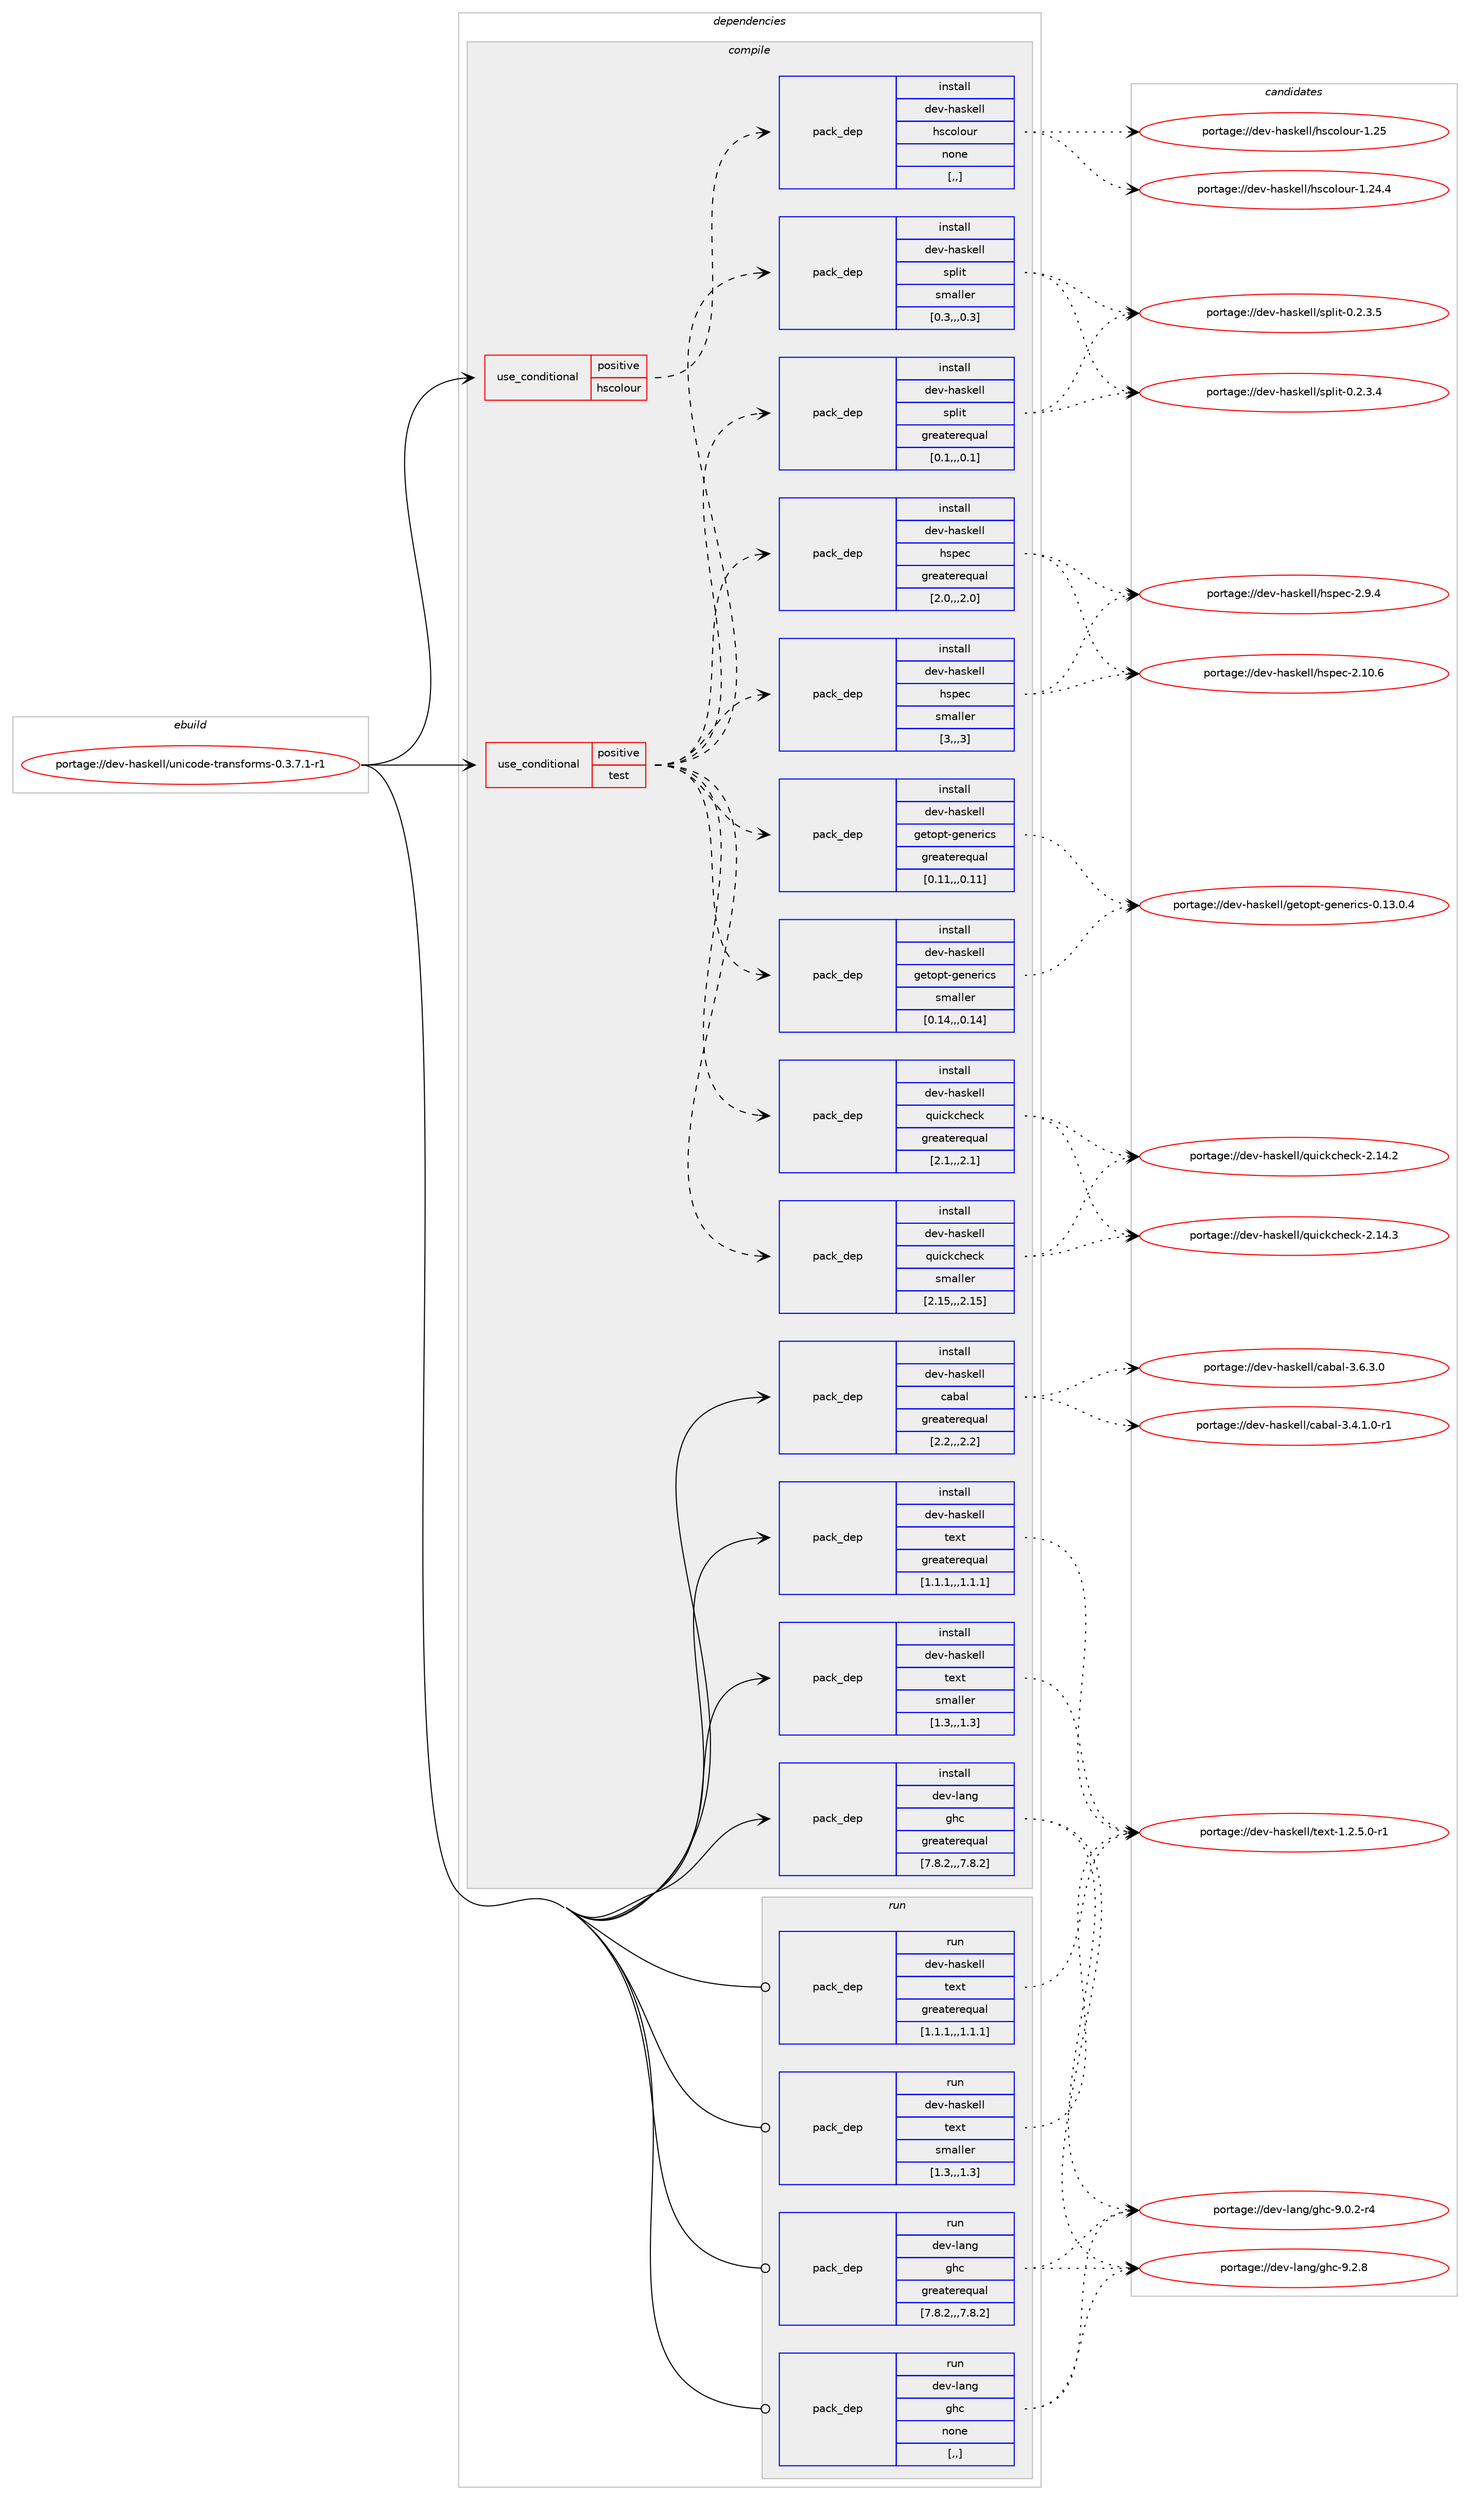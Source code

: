 digraph prolog {

# *************
# Graph options
# *************

newrank=true;
concentrate=true;
compound=true;
graph [rankdir=LR,fontname=Helvetica,fontsize=10,ranksep=1.5];#, ranksep=2.5, nodesep=0.2];
edge  [arrowhead=vee];
node  [fontname=Helvetica,fontsize=10];

# **********
# The ebuild
# **********

subgraph cluster_leftcol {
color=gray;
label=<<i>ebuild</i>>;
id [label="portage://dev-haskell/unicode-transforms-0.3.7.1-r1", color=red, width=4, href="../dev-haskell/unicode-transforms-0.3.7.1-r1.svg"];
}

# ****************
# The dependencies
# ****************

subgraph cluster_midcol {
color=gray;
label=<<i>dependencies</i>>;
subgraph cluster_compile {
fillcolor="#eeeeee";
style=filled;
label=<<i>compile</i>>;
subgraph cond21305 {
dependency90417 [label=<<TABLE BORDER="0" CELLBORDER="1" CELLSPACING="0" CELLPADDING="4"><TR><TD ROWSPAN="3" CELLPADDING="10">use_conditional</TD></TR><TR><TD>positive</TD></TR><TR><TD>hscolour</TD></TR></TABLE>>, shape=none, color=red];
subgraph pack68068 {
dependency90418 [label=<<TABLE BORDER="0" CELLBORDER="1" CELLSPACING="0" CELLPADDING="4" WIDTH="220"><TR><TD ROWSPAN="6" CELLPADDING="30">pack_dep</TD></TR><TR><TD WIDTH="110">install</TD></TR><TR><TD>dev-haskell</TD></TR><TR><TD>hscolour</TD></TR><TR><TD>none</TD></TR><TR><TD>[,,]</TD></TR></TABLE>>, shape=none, color=blue];
}
dependency90417:e -> dependency90418:w [weight=20,style="dashed",arrowhead="vee"];
}
id:e -> dependency90417:w [weight=20,style="solid",arrowhead="vee"];
subgraph cond21306 {
dependency90419 [label=<<TABLE BORDER="0" CELLBORDER="1" CELLSPACING="0" CELLPADDING="4"><TR><TD ROWSPAN="3" CELLPADDING="10">use_conditional</TD></TR><TR><TD>positive</TD></TR><TR><TD>test</TD></TR></TABLE>>, shape=none, color=red];
subgraph pack68069 {
dependency90420 [label=<<TABLE BORDER="0" CELLBORDER="1" CELLSPACING="0" CELLPADDING="4" WIDTH="220"><TR><TD ROWSPAN="6" CELLPADDING="30">pack_dep</TD></TR><TR><TD WIDTH="110">install</TD></TR><TR><TD>dev-haskell</TD></TR><TR><TD>getopt-generics</TD></TR><TR><TD>greaterequal</TD></TR><TR><TD>[0.11,,,0.11]</TD></TR></TABLE>>, shape=none, color=blue];
}
dependency90419:e -> dependency90420:w [weight=20,style="dashed",arrowhead="vee"];
subgraph pack68070 {
dependency90421 [label=<<TABLE BORDER="0" CELLBORDER="1" CELLSPACING="0" CELLPADDING="4" WIDTH="220"><TR><TD ROWSPAN="6" CELLPADDING="30">pack_dep</TD></TR><TR><TD WIDTH="110">install</TD></TR><TR><TD>dev-haskell</TD></TR><TR><TD>getopt-generics</TD></TR><TR><TD>smaller</TD></TR><TR><TD>[0.14,,,0.14]</TD></TR></TABLE>>, shape=none, color=blue];
}
dependency90419:e -> dependency90421:w [weight=20,style="dashed",arrowhead="vee"];
subgraph pack68071 {
dependency90422 [label=<<TABLE BORDER="0" CELLBORDER="1" CELLSPACING="0" CELLPADDING="4" WIDTH="220"><TR><TD ROWSPAN="6" CELLPADDING="30">pack_dep</TD></TR><TR><TD WIDTH="110">install</TD></TR><TR><TD>dev-haskell</TD></TR><TR><TD>hspec</TD></TR><TR><TD>greaterequal</TD></TR><TR><TD>[2.0,,,2.0]</TD></TR></TABLE>>, shape=none, color=blue];
}
dependency90419:e -> dependency90422:w [weight=20,style="dashed",arrowhead="vee"];
subgraph pack68072 {
dependency90423 [label=<<TABLE BORDER="0" CELLBORDER="1" CELLSPACING="0" CELLPADDING="4" WIDTH="220"><TR><TD ROWSPAN="6" CELLPADDING="30">pack_dep</TD></TR><TR><TD WIDTH="110">install</TD></TR><TR><TD>dev-haskell</TD></TR><TR><TD>hspec</TD></TR><TR><TD>smaller</TD></TR><TR><TD>[3,,,3]</TD></TR></TABLE>>, shape=none, color=blue];
}
dependency90419:e -> dependency90423:w [weight=20,style="dashed",arrowhead="vee"];
subgraph pack68073 {
dependency90424 [label=<<TABLE BORDER="0" CELLBORDER="1" CELLSPACING="0" CELLPADDING="4" WIDTH="220"><TR><TD ROWSPAN="6" CELLPADDING="30">pack_dep</TD></TR><TR><TD WIDTH="110">install</TD></TR><TR><TD>dev-haskell</TD></TR><TR><TD>quickcheck</TD></TR><TR><TD>greaterequal</TD></TR><TR><TD>[2.1,,,2.1]</TD></TR></TABLE>>, shape=none, color=blue];
}
dependency90419:e -> dependency90424:w [weight=20,style="dashed",arrowhead="vee"];
subgraph pack68074 {
dependency90425 [label=<<TABLE BORDER="0" CELLBORDER="1" CELLSPACING="0" CELLPADDING="4" WIDTH="220"><TR><TD ROWSPAN="6" CELLPADDING="30">pack_dep</TD></TR><TR><TD WIDTH="110">install</TD></TR><TR><TD>dev-haskell</TD></TR><TR><TD>quickcheck</TD></TR><TR><TD>smaller</TD></TR><TR><TD>[2.15,,,2.15]</TD></TR></TABLE>>, shape=none, color=blue];
}
dependency90419:e -> dependency90425:w [weight=20,style="dashed",arrowhead="vee"];
subgraph pack68075 {
dependency90426 [label=<<TABLE BORDER="0" CELLBORDER="1" CELLSPACING="0" CELLPADDING="4" WIDTH="220"><TR><TD ROWSPAN="6" CELLPADDING="30">pack_dep</TD></TR><TR><TD WIDTH="110">install</TD></TR><TR><TD>dev-haskell</TD></TR><TR><TD>split</TD></TR><TR><TD>greaterequal</TD></TR><TR><TD>[0.1,,,0.1]</TD></TR></TABLE>>, shape=none, color=blue];
}
dependency90419:e -> dependency90426:w [weight=20,style="dashed",arrowhead="vee"];
subgraph pack68076 {
dependency90427 [label=<<TABLE BORDER="0" CELLBORDER="1" CELLSPACING="0" CELLPADDING="4" WIDTH="220"><TR><TD ROWSPAN="6" CELLPADDING="30">pack_dep</TD></TR><TR><TD WIDTH="110">install</TD></TR><TR><TD>dev-haskell</TD></TR><TR><TD>split</TD></TR><TR><TD>smaller</TD></TR><TR><TD>[0.3,,,0.3]</TD></TR></TABLE>>, shape=none, color=blue];
}
dependency90419:e -> dependency90427:w [weight=20,style="dashed",arrowhead="vee"];
}
id:e -> dependency90419:w [weight=20,style="solid",arrowhead="vee"];
subgraph pack68077 {
dependency90428 [label=<<TABLE BORDER="0" CELLBORDER="1" CELLSPACING="0" CELLPADDING="4" WIDTH="220"><TR><TD ROWSPAN="6" CELLPADDING="30">pack_dep</TD></TR><TR><TD WIDTH="110">install</TD></TR><TR><TD>dev-haskell</TD></TR><TR><TD>cabal</TD></TR><TR><TD>greaterequal</TD></TR><TR><TD>[2.2,,,2.2]</TD></TR></TABLE>>, shape=none, color=blue];
}
id:e -> dependency90428:w [weight=20,style="solid",arrowhead="vee"];
subgraph pack68078 {
dependency90429 [label=<<TABLE BORDER="0" CELLBORDER="1" CELLSPACING="0" CELLPADDING="4" WIDTH="220"><TR><TD ROWSPAN="6" CELLPADDING="30">pack_dep</TD></TR><TR><TD WIDTH="110">install</TD></TR><TR><TD>dev-haskell</TD></TR><TR><TD>text</TD></TR><TR><TD>greaterequal</TD></TR><TR><TD>[1.1.1,,,1.1.1]</TD></TR></TABLE>>, shape=none, color=blue];
}
id:e -> dependency90429:w [weight=20,style="solid",arrowhead="vee"];
subgraph pack68079 {
dependency90430 [label=<<TABLE BORDER="0" CELLBORDER="1" CELLSPACING="0" CELLPADDING="4" WIDTH="220"><TR><TD ROWSPAN="6" CELLPADDING="30">pack_dep</TD></TR><TR><TD WIDTH="110">install</TD></TR><TR><TD>dev-haskell</TD></TR><TR><TD>text</TD></TR><TR><TD>smaller</TD></TR><TR><TD>[1.3,,,1.3]</TD></TR></TABLE>>, shape=none, color=blue];
}
id:e -> dependency90430:w [weight=20,style="solid",arrowhead="vee"];
subgraph pack68080 {
dependency90431 [label=<<TABLE BORDER="0" CELLBORDER="1" CELLSPACING="0" CELLPADDING="4" WIDTH="220"><TR><TD ROWSPAN="6" CELLPADDING="30">pack_dep</TD></TR><TR><TD WIDTH="110">install</TD></TR><TR><TD>dev-lang</TD></TR><TR><TD>ghc</TD></TR><TR><TD>greaterequal</TD></TR><TR><TD>[7.8.2,,,7.8.2]</TD></TR></TABLE>>, shape=none, color=blue];
}
id:e -> dependency90431:w [weight=20,style="solid",arrowhead="vee"];
}
subgraph cluster_compileandrun {
fillcolor="#eeeeee";
style=filled;
label=<<i>compile and run</i>>;
}
subgraph cluster_run {
fillcolor="#eeeeee";
style=filled;
label=<<i>run</i>>;
subgraph pack68081 {
dependency90432 [label=<<TABLE BORDER="0" CELLBORDER="1" CELLSPACING="0" CELLPADDING="4" WIDTH="220"><TR><TD ROWSPAN="6" CELLPADDING="30">pack_dep</TD></TR><TR><TD WIDTH="110">run</TD></TR><TR><TD>dev-haskell</TD></TR><TR><TD>text</TD></TR><TR><TD>greaterequal</TD></TR><TR><TD>[1.1.1,,,1.1.1]</TD></TR></TABLE>>, shape=none, color=blue];
}
id:e -> dependency90432:w [weight=20,style="solid",arrowhead="odot"];
subgraph pack68082 {
dependency90433 [label=<<TABLE BORDER="0" CELLBORDER="1" CELLSPACING="0" CELLPADDING="4" WIDTH="220"><TR><TD ROWSPAN="6" CELLPADDING="30">pack_dep</TD></TR><TR><TD WIDTH="110">run</TD></TR><TR><TD>dev-haskell</TD></TR><TR><TD>text</TD></TR><TR><TD>smaller</TD></TR><TR><TD>[1.3,,,1.3]</TD></TR></TABLE>>, shape=none, color=blue];
}
id:e -> dependency90433:w [weight=20,style="solid",arrowhead="odot"];
subgraph pack68083 {
dependency90434 [label=<<TABLE BORDER="0" CELLBORDER="1" CELLSPACING="0" CELLPADDING="4" WIDTH="220"><TR><TD ROWSPAN="6" CELLPADDING="30">pack_dep</TD></TR><TR><TD WIDTH="110">run</TD></TR><TR><TD>dev-lang</TD></TR><TR><TD>ghc</TD></TR><TR><TD>greaterequal</TD></TR><TR><TD>[7.8.2,,,7.8.2]</TD></TR></TABLE>>, shape=none, color=blue];
}
id:e -> dependency90434:w [weight=20,style="solid",arrowhead="odot"];
subgraph pack68084 {
dependency90435 [label=<<TABLE BORDER="0" CELLBORDER="1" CELLSPACING="0" CELLPADDING="4" WIDTH="220"><TR><TD ROWSPAN="6" CELLPADDING="30">pack_dep</TD></TR><TR><TD WIDTH="110">run</TD></TR><TR><TD>dev-lang</TD></TR><TR><TD>ghc</TD></TR><TR><TD>none</TD></TR><TR><TD>[,,]</TD></TR></TABLE>>, shape=none, color=blue];
}
id:e -> dependency90435:w [weight=20,style="solid",arrowhead="odot"];
}
}

# **************
# The candidates
# **************

subgraph cluster_choices {
rank=same;
color=gray;
label=<<i>candidates</i>>;

subgraph choice68068 {
color=black;
nodesep=1;
choice100101118451049711510710110810847104115991111081111171144549465053 [label="portage://dev-haskell/hscolour-1.25", color=red, width=4,href="../dev-haskell/hscolour-1.25.svg"];
choice1001011184510497115107101108108471041159911110811111711445494650524652 [label="portage://dev-haskell/hscolour-1.24.4", color=red, width=4,href="../dev-haskell/hscolour-1.24.4.svg"];
dependency90418:e -> choice100101118451049711510710110810847104115991111081111171144549465053:w [style=dotted,weight="100"];
dependency90418:e -> choice1001011184510497115107101108108471041159911110811111711445494650524652:w [style=dotted,weight="100"];
}
subgraph choice68069 {
color=black;
nodesep=1;
choice1001011184510497115107101108108471031011161111121164510310111010111410599115454846495146484652 [label="portage://dev-haskell/getopt-generics-0.13.0.4", color=red, width=4,href="../dev-haskell/getopt-generics-0.13.0.4.svg"];
dependency90420:e -> choice1001011184510497115107101108108471031011161111121164510310111010111410599115454846495146484652:w [style=dotted,weight="100"];
}
subgraph choice68070 {
color=black;
nodesep=1;
choice1001011184510497115107101108108471031011161111121164510310111010111410599115454846495146484652 [label="portage://dev-haskell/getopt-generics-0.13.0.4", color=red, width=4,href="../dev-haskell/getopt-generics-0.13.0.4.svg"];
dependency90421:e -> choice1001011184510497115107101108108471031011161111121164510310111010111410599115454846495146484652:w [style=dotted,weight="100"];
}
subgraph choice68071 {
color=black;
nodesep=1;
choice1001011184510497115107101108108471041151121019945504649484654 [label="portage://dev-haskell/hspec-2.10.6", color=red, width=4,href="../dev-haskell/hspec-2.10.6.svg"];
choice10010111845104971151071011081084710411511210199455046574652 [label="portage://dev-haskell/hspec-2.9.4", color=red, width=4,href="../dev-haskell/hspec-2.9.4.svg"];
dependency90422:e -> choice1001011184510497115107101108108471041151121019945504649484654:w [style=dotted,weight="100"];
dependency90422:e -> choice10010111845104971151071011081084710411511210199455046574652:w [style=dotted,weight="100"];
}
subgraph choice68072 {
color=black;
nodesep=1;
choice1001011184510497115107101108108471041151121019945504649484654 [label="portage://dev-haskell/hspec-2.10.6", color=red, width=4,href="../dev-haskell/hspec-2.10.6.svg"];
choice10010111845104971151071011081084710411511210199455046574652 [label="portage://dev-haskell/hspec-2.9.4", color=red, width=4,href="../dev-haskell/hspec-2.9.4.svg"];
dependency90423:e -> choice1001011184510497115107101108108471041151121019945504649484654:w [style=dotted,weight="100"];
dependency90423:e -> choice10010111845104971151071011081084710411511210199455046574652:w [style=dotted,weight="100"];
}
subgraph choice68073 {
color=black;
nodesep=1;
choice10010111845104971151071011081084711311710599107991041019910745504649524651 [label="portage://dev-haskell/quickcheck-2.14.3", color=red, width=4,href="../dev-haskell/quickcheck-2.14.3.svg"];
choice10010111845104971151071011081084711311710599107991041019910745504649524650 [label="portage://dev-haskell/quickcheck-2.14.2", color=red, width=4,href="../dev-haskell/quickcheck-2.14.2.svg"];
dependency90424:e -> choice10010111845104971151071011081084711311710599107991041019910745504649524651:w [style=dotted,weight="100"];
dependency90424:e -> choice10010111845104971151071011081084711311710599107991041019910745504649524650:w [style=dotted,weight="100"];
}
subgraph choice68074 {
color=black;
nodesep=1;
choice10010111845104971151071011081084711311710599107991041019910745504649524651 [label="portage://dev-haskell/quickcheck-2.14.3", color=red, width=4,href="../dev-haskell/quickcheck-2.14.3.svg"];
choice10010111845104971151071011081084711311710599107991041019910745504649524650 [label="portage://dev-haskell/quickcheck-2.14.2", color=red, width=4,href="../dev-haskell/quickcheck-2.14.2.svg"];
dependency90425:e -> choice10010111845104971151071011081084711311710599107991041019910745504649524651:w [style=dotted,weight="100"];
dependency90425:e -> choice10010111845104971151071011081084711311710599107991041019910745504649524650:w [style=dotted,weight="100"];
}
subgraph choice68075 {
color=black;
nodesep=1;
choice1001011184510497115107101108108471151121081051164548465046514653 [label="portage://dev-haskell/split-0.2.3.5", color=red, width=4,href="../dev-haskell/split-0.2.3.5.svg"];
choice1001011184510497115107101108108471151121081051164548465046514652 [label="portage://dev-haskell/split-0.2.3.4", color=red, width=4,href="../dev-haskell/split-0.2.3.4.svg"];
dependency90426:e -> choice1001011184510497115107101108108471151121081051164548465046514653:w [style=dotted,weight="100"];
dependency90426:e -> choice1001011184510497115107101108108471151121081051164548465046514652:w [style=dotted,weight="100"];
}
subgraph choice68076 {
color=black;
nodesep=1;
choice1001011184510497115107101108108471151121081051164548465046514653 [label="portage://dev-haskell/split-0.2.3.5", color=red, width=4,href="../dev-haskell/split-0.2.3.5.svg"];
choice1001011184510497115107101108108471151121081051164548465046514652 [label="portage://dev-haskell/split-0.2.3.4", color=red, width=4,href="../dev-haskell/split-0.2.3.4.svg"];
dependency90427:e -> choice1001011184510497115107101108108471151121081051164548465046514653:w [style=dotted,weight="100"];
dependency90427:e -> choice1001011184510497115107101108108471151121081051164548465046514652:w [style=dotted,weight="100"];
}
subgraph choice68077 {
color=black;
nodesep=1;
choice100101118451049711510710110810847999798971084551465446514648 [label="portage://dev-haskell/cabal-3.6.3.0", color=red, width=4,href="../dev-haskell/cabal-3.6.3.0.svg"];
choice1001011184510497115107101108108479997989710845514652464946484511449 [label="portage://dev-haskell/cabal-3.4.1.0-r1", color=red, width=4,href="../dev-haskell/cabal-3.4.1.0-r1.svg"];
dependency90428:e -> choice100101118451049711510710110810847999798971084551465446514648:w [style=dotted,weight="100"];
dependency90428:e -> choice1001011184510497115107101108108479997989710845514652464946484511449:w [style=dotted,weight="100"];
}
subgraph choice68078 {
color=black;
nodesep=1;
choice10010111845104971151071011081084711610112011645494650465346484511449 [label="portage://dev-haskell/text-1.2.5.0-r1", color=red, width=4,href="../dev-haskell/text-1.2.5.0-r1.svg"];
dependency90429:e -> choice10010111845104971151071011081084711610112011645494650465346484511449:w [style=dotted,weight="100"];
}
subgraph choice68079 {
color=black;
nodesep=1;
choice10010111845104971151071011081084711610112011645494650465346484511449 [label="portage://dev-haskell/text-1.2.5.0-r1", color=red, width=4,href="../dev-haskell/text-1.2.5.0-r1.svg"];
dependency90430:e -> choice10010111845104971151071011081084711610112011645494650465346484511449:w [style=dotted,weight="100"];
}
subgraph choice68080 {
color=black;
nodesep=1;
choice10010111845108971101034710310499455746504656 [label="portage://dev-lang/ghc-9.2.8", color=red, width=4,href="../dev-lang/ghc-9.2.8.svg"];
choice100101118451089711010347103104994557464846504511452 [label="portage://dev-lang/ghc-9.0.2-r4", color=red, width=4,href="../dev-lang/ghc-9.0.2-r4.svg"];
dependency90431:e -> choice10010111845108971101034710310499455746504656:w [style=dotted,weight="100"];
dependency90431:e -> choice100101118451089711010347103104994557464846504511452:w [style=dotted,weight="100"];
}
subgraph choice68081 {
color=black;
nodesep=1;
choice10010111845104971151071011081084711610112011645494650465346484511449 [label="portage://dev-haskell/text-1.2.5.0-r1", color=red, width=4,href="../dev-haskell/text-1.2.5.0-r1.svg"];
dependency90432:e -> choice10010111845104971151071011081084711610112011645494650465346484511449:w [style=dotted,weight="100"];
}
subgraph choice68082 {
color=black;
nodesep=1;
choice10010111845104971151071011081084711610112011645494650465346484511449 [label="portage://dev-haskell/text-1.2.5.0-r1", color=red, width=4,href="../dev-haskell/text-1.2.5.0-r1.svg"];
dependency90433:e -> choice10010111845104971151071011081084711610112011645494650465346484511449:w [style=dotted,weight="100"];
}
subgraph choice68083 {
color=black;
nodesep=1;
choice10010111845108971101034710310499455746504656 [label="portage://dev-lang/ghc-9.2.8", color=red, width=4,href="../dev-lang/ghc-9.2.8.svg"];
choice100101118451089711010347103104994557464846504511452 [label="portage://dev-lang/ghc-9.0.2-r4", color=red, width=4,href="../dev-lang/ghc-9.0.2-r4.svg"];
dependency90434:e -> choice10010111845108971101034710310499455746504656:w [style=dotted,weight="100"];
dependency90434:e -> choice100101118451089711010347103104994557464846504511452:w [style=dotted,weight="100"];
}
subgraph choice68084 {
color=black;
nodesep=1;
choice10010111845108971101034710310499455746504656 [label="portage://dev-lang/ghc-9.2.8", color=red, width=4,href="../dev-lang/ghc-9.2.8.svg"];
choice100101118451089711010347103104994557464846504511452 [label="portage://dev-lang/ghc-9.0.2-r4", color=red, width=4,href="../dev-lang/ghc-9.0.2-r4.svg"];
dependency90435:e -> choice10010111845108971101034710310499455746504656:w [style=dotted,weight="100"];
dependency90435:e -> choice100101118451089711010347103104994557464846504511452:w [style=dotted,weight="100"];
}
}

}
